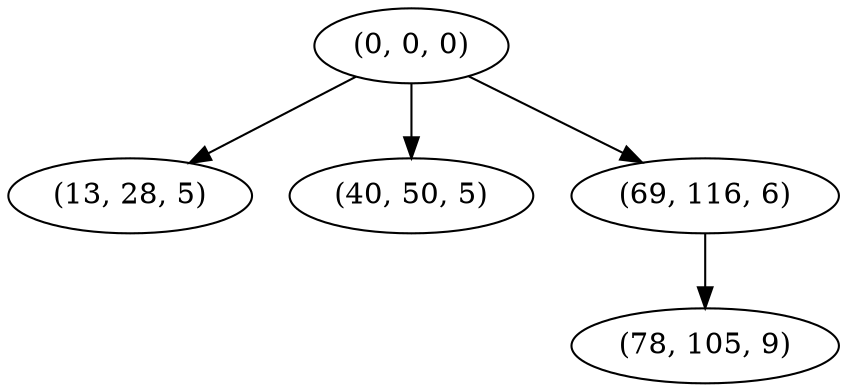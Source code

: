 digraph tree {
    "(0, 0, 0)";
    "(13, 28, 5)";
    "(40, 50, 5)";
    "(69, 116, 6)";
    "(78, 105, 9)";
    "(0, 0, 0)" -> "(13, 28, 5)";
    "(0, 0, 0)" -> "(40, 50, 5)";
    "(0, 0, 0)" -> "(69, 116, 6)";
    "(69, 116, 6)" -> "(78, 105, 9)";
}
